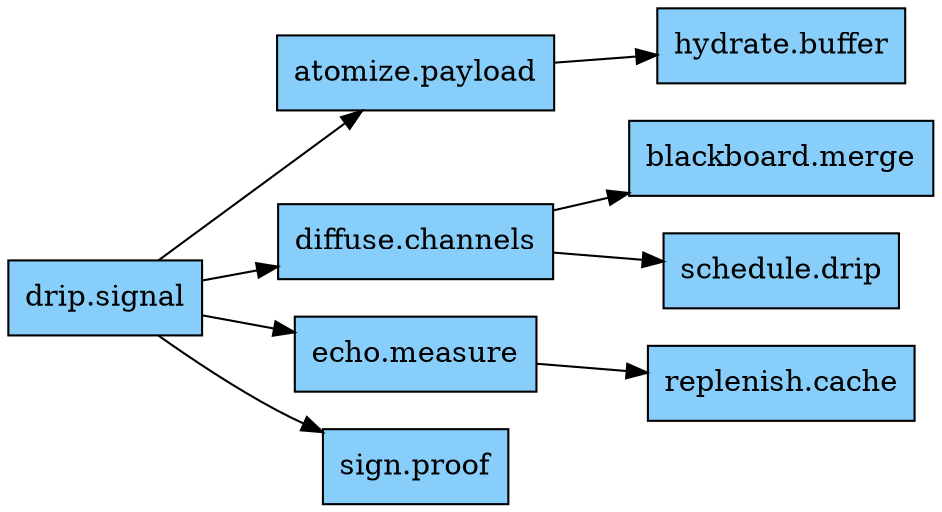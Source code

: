 digraph drip {
    rankdir=LR;
    node [shape=box, style=filled, fillcolor=lightskyblue];
    
    "drip.signal" -> "atomize.payload";
    "drip.signal" -> "diffuse.channels";
    "drip.signal" -> "echo.measure";
    "drip.signal" -> "sign.proof";
    "atomize.payload" -> "hydrate.buffer";
    "diffuse.channels" -> "blackboard.merge";
    "diffuse.channels" -> "schedule.drip";
    "echo.measure" -> "replenish.cache";
}
